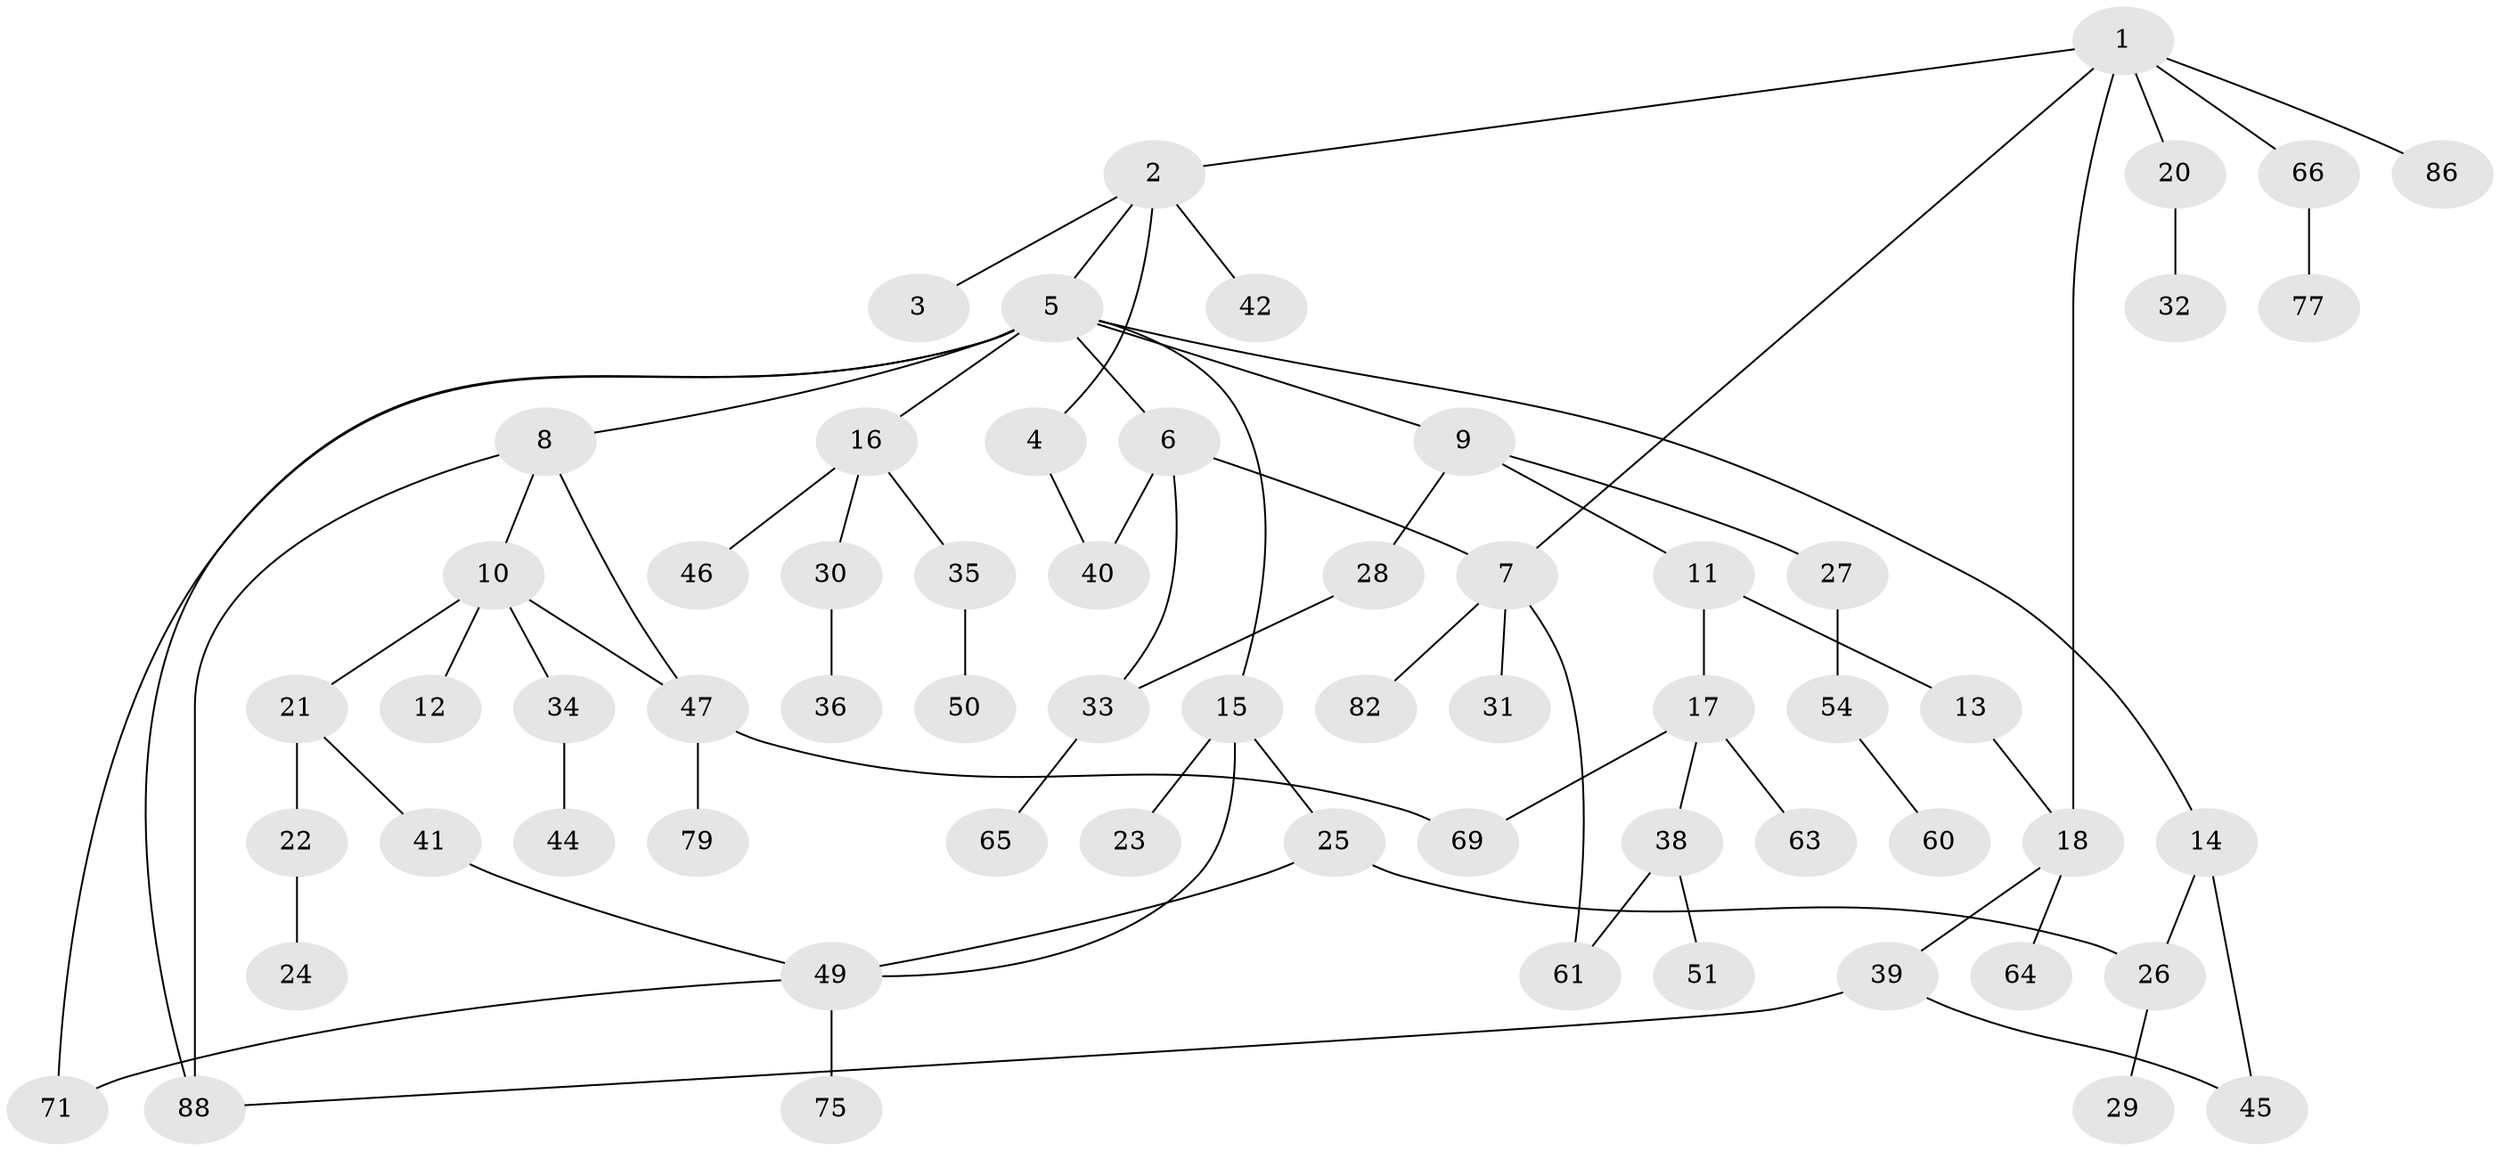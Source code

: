 // original degree distribution, {6: 0.011235955056179775, 5: 0.056179775280898875, 1: 0.38202247191011235, 2: 0.2808988764044944, 9: 0.011235955056179775, 4: 0.12359550561797752, 3: 0.1348314606741573}
// Generated by graph-tools (version 1.1) at 2025/17/03/04/25 18:17:06]
// undirected, 62 vertices, 75 edges
graph export_dot {
graph [start="1"]
  node [color=gray90,style=filled];
  1;
  2;
  3;
  4;
  5;
  6;
  7 [super="+43"];
  8;
  9;
  10;
  11 [super="+37+78"];
  12 [super="+52"];
  13;
  14 [super="+57"];
  15 [super="+48"];
  16;
  17;
  18 [super="+19+80"];
  20;
  21;
  22;
  23;
  24;
  25;
  26 [super="+67"];
  27;
  28;
  29;
  30;
  31;
  32;
  33;
  34;
  35 [super="+76"];
  36;
  38;
  39;
  40 [super="+59"];
  41;
  42;
  44;
  45 [super="+62+53"];
  46;
  47;
  49 [super="+58+55"];
  50;
  51 [super="+87"];
  54 [super="+56"];
  60;
  61;
  63;
  64;
  65;
  66;
  69 [super="+74+89+72"];
  71;
  75;
  77 [super="+81"];
  79;
  82;
  86;
  88;
  1 -- 2;
  1 -- 7;
  1 -- 18;
  1 -- 20;
  1 -- 66;
  1 -- 86;
  2 -- 3;
  2 -- 4;
  2 -- 5;
  2 -- 42;
  4 -- 40;
  5 -- 6;
  5 -- 8;
  5 -- 9;
  5 -- 14;
  5 -- 15;
  5 -- 16;
  5 -- 71;
  5 -- 88;
  6 -- 40;
  6 -- 33;
  6 -- 7;
  7 -- 31;
  7 -- 82;
  7 -- 61;
  8 -- 10;
  8 -- 47;
  8 -- 88;
  9 -- 11;
  9 -- 27;
  9 -- 28;
  10 -- 12;
  10 -- 21;
  10 -- 34;
  10 -- 47;
  11 -- 13;
  11 -- 17;
  13 -- 18;
  14 -- 45;
  14 -- 26;
  15 -- 23;
  15 -- 25;
  15 -- 49;
  16 -- 30;
  16 -- 35;
  16 -- 46;
  17 -- 38;
  17 -- 63;
  17 -- 69;
  18 -- 64;
  18 -- 39;
  20 -- 32;
  21 -- 22;
  21 -- 41;
  22 -- 24;
  25 -- 26;
  25 -- 49;
  26 -- 29;
  27 -- 54;
  28 -- 33;
  30 -- 36;
  33 -- 65;
  34 -- 44;
  35 -- 50;
  38 -- 51;
  38 -- 61;
  39 -- 45;
  39 -- 88;
  41 -- 49;
  47 -- 69;
  47 -- 79;
  49 -- 75;
  49 -- 71;
  54 -- 60;
  66 -- 77;
}
